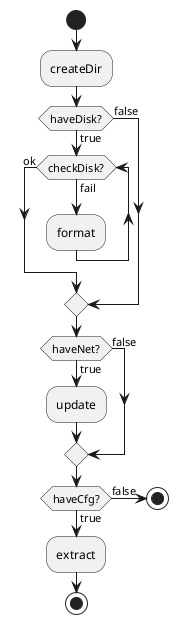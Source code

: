 @startuml
start
:createDir;
if (haveDisk?) then (true)
  while (checkDisk?) is (fail)
    :format;
  endwhile (ok)
else (false)
endif

if (haveNet?) then (true)
  :update;
else (false)
endif

if (haveCfg?) then (true)
  :extract;
else (false)
  stop
endif

stop
@enduml
